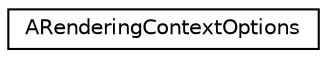digraph "Graphical Class Hierarchy"
{
 // LATEX_PDF_SIZE
  edge [fontname="Helvetica",fontsize="10",labelfontname="Helvetica",labelfontsize="10"];
  node [fontname="Helvetica",fontsize="10",shape=record];
  rankdir="LR";
  Node0 [label="ARenderingContextOptions",height=0.2,width=0.4,color="black", fillcolor="white", style="filled",URL="$structARenderingContextOptions.html",tooltip="Defines rendering API priority and options for your application."];
}
